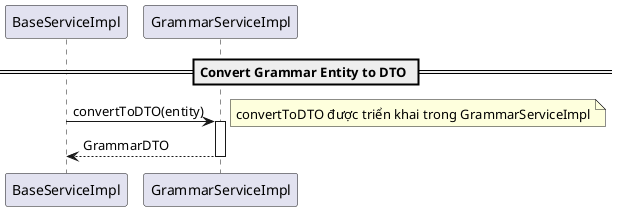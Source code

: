 @startuml ConvertToDTO

participant "BaseServiceImpl" as BSI
participant "GrammarServiceImpl" as GS

== Convert Grammar Entity to DTO ==
BSI -> GS: convertToDTO(entity)
note right: convertToDTO được triển khai trong GrammarServiceImpl
activate GS
GS --> BSI: GrammarDTO
deactivate GS

@enduml
